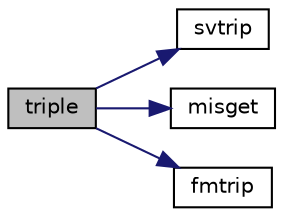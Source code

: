 digraph "triple"
{
  edge [fontname="Helvetica",fontsize="10",labelfontname="Helvetica",labelfontsize="10"];
  node [fontname="Helvetica",fontsize="10",shape=record];
  rankdir="LR";
  Node1 [label="triple",height=0.2,width=0.4,color="black", fillcolor="grey75", style="filled", fontcolor="black"];
  Node1 -> Node2 [color="midnightblue",fontsize="10",style="solid",fontname="Helvetica"];
  Node2 [label="svtrip",height=0.2,width=0.4,color="black", fillcolor="white", style="filled",URL="$svtrip_8f.html#ae9e33d5ef3de3f19b9dbb301375f51fe"];
  Node1 -> Node3 [color="midnightblue",fontsize="10",style="solid",fontname="Helvetica"];
  Node3 [label="misget",height=0.2,width=0.4,color="black", fillcolor="white", style="filled",URL="$misget_8f.html#a1287765232a4e41af838bb4967b34007"];
  Node1 -> Node4 [color="midnightblue",fontsize="10",style="solid",fontname="Helvetica"];
  Node4 [label="fmtrip",height=0.2,width=0.4,color="black", fillcolor="white", style="filled",URL="$fmtrip_8f.html#a9392fc7df3e9c4eecda4c519a4b62d24"];
}
